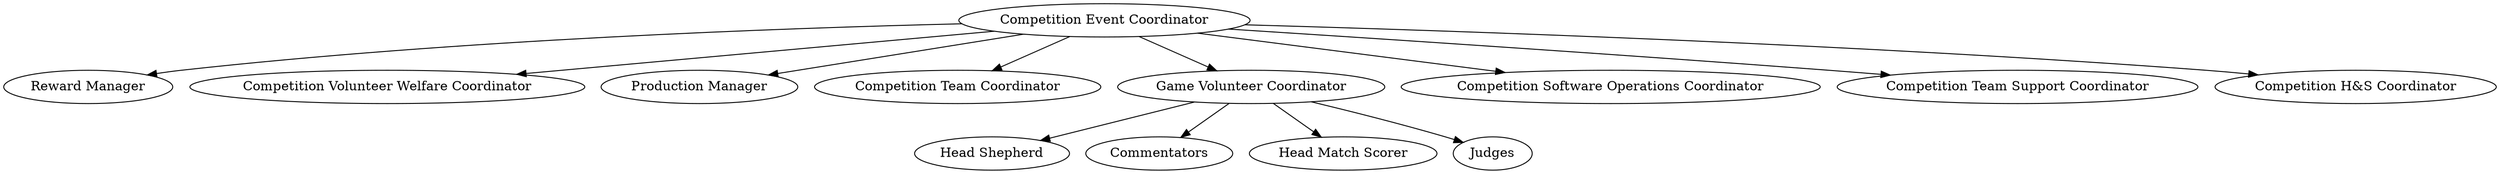 digraph {
	# Competition Coordinator Subordinates
	comp_event_coord [label="Competition Event Coordinator" email="competition-event@studentrobotics.org"];

	# Competition Event Coordinator Subordinates
	reward_manager[label="Reward Manager" contactsexclude=true];
	comp_volunteer_welfare[label="Competition Volunteer Welfare Coordinator" email="competition-welfare@studentrobotics.org"];
	prod_manager[label="Production Manager" email="production-manager@studentrobotics.org"];
	comp_team_coord[label="Competition Team Coordinator" email="competition-teams@studentrobotics.org"];
	comp_game_vol_coord[label="Game Volunteer Coordinator" email="game-volunteers@studentrobotics.org"];
	comp_sw_ops_coord[label="Competition Software Operations Coordinator" email="competition-software-ops@studentrobotics.org"];
	comp_team_support_coord[label="Competition Team Support Coordinator" email="competition-team-support@studentrobotics.org"];
	comp_hs_coord[label="Competition H&S Coordinator" email="competition-health-and-safety@studentrobotics.org"];

	# Game Volunteer Coordinator Subordinates
	head_shepherd[label="Head Shepherd" email="shepherding@studentrobotics.org"];
	commentators[label="Commentators" email="commentators@studentrobotics.org"];
	head_match_scorer[label="Head Match Scorer" email="match-scorer@studentrobotics.org"];
	judges[label="Judges" email="judge@studentrobotics.org"];

	###### Connections between nodes
	comp_event_coord -> { reward_manager comp_volunteer_welfare
	            prod_manager comp_team_coord comp_game_vol_coord
		comp_sw_ops_coord comp_hs_coord
		comp_team_support_coord
		};

	comp_game_vol_coord -> { head_shepherd commentators head_match_scorer judges };
}
